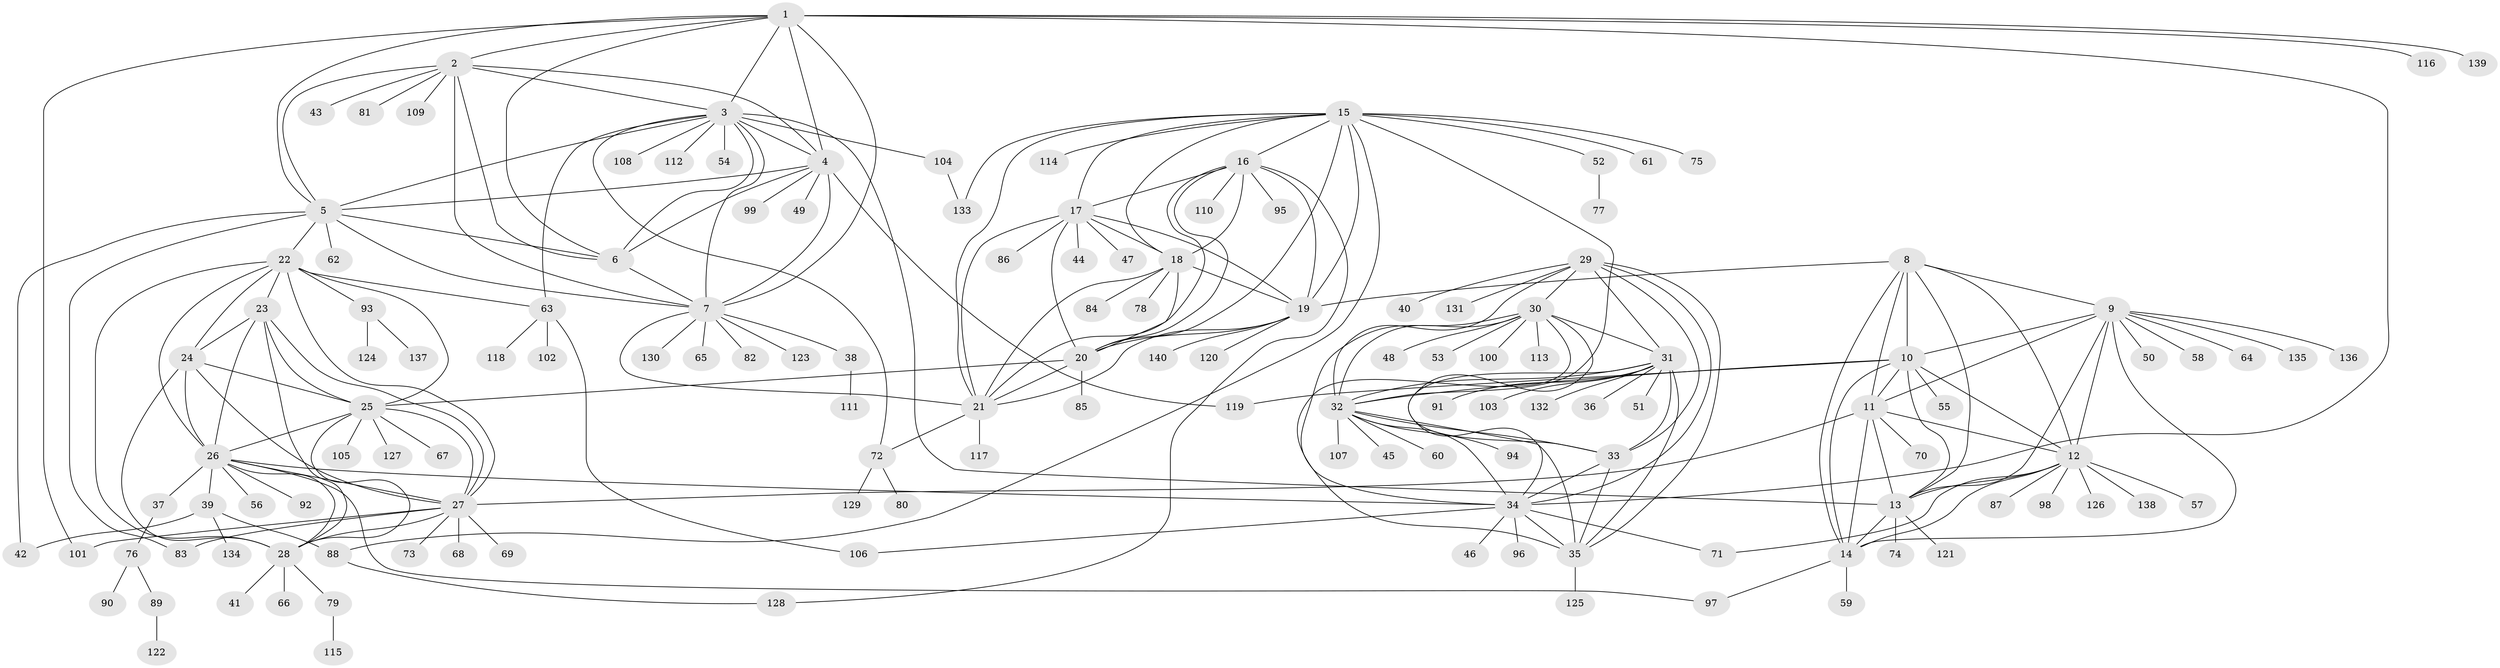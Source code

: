 // Generated by graph-tools (version 1.1) at 2025/50/03/09/25 03:50:34]
// undirected, 140 vertices, 232 edges
graph export_dot {
graph [start="1"]
  node [color=gray90,style=filled];
  1;
  2;
  3;
  4;
  5;
  6;
  7;
  8;
  9;
  10;
  11;
  12;
  13;
  14;
  15;
  16;
  17;
  18;
  19;
  20;
  21;
  22;
  23;
  24;
  25;
  26;
  27;
  28;
  29;
  30;
  31;
  32;
  33;
  34;
  35;
  36;
  37;
  38;
  39;
  40;
  41;
  42;
  43;
  44;
  45;
  46;
  47;
  48;
  49;
  50;
  51;
  52;
  53;
  54;
  55;
  56;
  57;
  58;
  59;
  60;
  61;
  62;
  63;
  64;
  65;
  66;
  67;
  68;
  69;
  70;
  71;
  72;
  73;
  74;
  75;
  76;
  77;
  78;
  79;
  80;
  81;
  82;
  83;
  84;
  85;
  86;
  87;
  88;
  89;
  90;
  91;
  92;
  93;
  94;
  95;
  96;
  97;
  98;
  99;
  100;
  101;
  102;
  103;
  104;
  105;
  106;
  107;
  108;
  109;
  110;
  111;
  112;
  113;
  114;
  115;
  116;
  117;
  118;
  119;
  120;
  121;
  122;
  123;
  124;
  125;
  126;
  127;
  128;
  129;
  130;
  131;
  132;
  133;
  134;
  135;
  136;
  137;
  138;
  139;
  140;
  1 -- 2;
  1 -- 3;
  1 -- 4;
  1 -- 5;
  1 -- 6;
  1 -- 7;
  1 -- 34;
  1 -- 101;
  1 -- 116;
  1 -- 139;
  2 -- 3;
  2 -- 4;
  2 -- 5;
  2 -- 6;
  2 -- 7;
  2 -- 43;
  2 -- 81;
  2 -- 109;
  3 -- 4;
  3 -- 5;
  3 -- 6;
  3 -- 7;
  3 -- 13;
  3 -- 54;
  3 -- 63;
  3 -- 72;
  3 -- 104;
  3 -- 108;
  3 -- 112;
  4 -- 5;
  4 -- 6;
  4 -- 7;
  4 -- 49;
  4 -- 99;
  4 -- 119;
  5 -- 6;
  5 -- 7;
  5 -- 22;
  5 -- 42;
  5 -- 62;
  5 -- 83;
  6 -- 7;
  7 -- 21;
  7 -- 38;
  7 -- 65;
  7 -- 82;
  7 -- 123;
  7 -- 130;
  8 -- 9;
  8 -- 10;
  8 -- 11;
  8 -- 12;
  8 -- 13;
  8 -- 14;
  8 -- 19;
  9 -- 10;
  9 -- 11;
  9 -- 12;
  9 -- 13;
  9 -- 14;
  9 -- 50;
  9 -- 58;
  9 -- 64;
  9 -- 135;
  9 -- 136;
  10 -- 11;
  10 -- 12;
  10 -- 13;
  10 -- 14;
  10 -- 32;
  10 -- 55;
  10 -- 119;
  11 -- 12;
  11 -- 13;
  11 -- 14;
  11 -- 27;
  11 -- 70;
  12 -- 13;
  12 -- 14;
  12 -- 57;
  12 -- 71;
  12 -- 87;
  12 -- 98;
  12 -- 126;
  12 -- 138;
  13 -- 14;
  13 -- 74;
  13 -- 121;
  14 -- 59;
  14 -- 97;
  15 -- 16;
  15 -- 17;
  15 -- 18;
  15 -- 19;
  15 -- 20;
  15 -- 21;
  15 -- 32;
  15 -- 52;
  15 -- 61;
  15 -- 75;
  15 -- 88;
  15 -- 114;
  15 -- 133;
  16 -- 17;
  16 -- 18;
  16 -- 19;
  16 -- 20;
  16 -- 21;
  16 -- 95;
  16 -- 110;
  16 -- 128;
  17 -- 18;
  17 -- 19;
  17 -- 20;
  17 -- 21;
  17 -- 44;
  17 -- 47;
  17 -- 86;
  18 -- 19;
  18 -- 20;
  18 -- 21;
  18 -- 78;
  18 -- 84;
  19 -- 20;
  19 -- 21;
  19 -- 120;
  19 -- 140;
  20 -- 21;
  20 -- 25;
  20 -- 85;
  21 -- 72;
  21 -- 117;
  22 -- 23;
  22 -- 24;
  22 -- 25;
  22 -- 26;
  22 -- 27;
  22 -- 28;
  22 -- 63;
  22 -- 93;
  23 -- 24;
  23 -- 25;
  23 -- 26;
  23 -- 27;
  23 -- 28;
  24 -- 25;
  24 -- 26;
  24 -- 27;
  24 -- 28;
  25 -- 26;
  25 -- 27;
  25 -- 28;
  25 -- 67;
  25 -- 105;
  25 -- 127;
  26 -- 27;
  26 -- 28;
  26 -- 34;
  26 -- 37;
  26 -- 39;
  26 -- 56;
  26 -- 92;
  26 -- 97;
  27 -- 28;
  27 -- 68;
  27 -- 69;
  27 -- 73;
  27 -- 83;
  27 -- 101;
  28 -- 41;
  28 -- 66;
  28 -- 79;
  29 -- 30;
  29 -- 31;
  29 -- 32;
  29 -- 33;
  29 -- 34;
  29 -- 35;
  29 -- 40;
  29 -- 131;
  30 -- 31;
  30 -- 32;
  30 -- 33;
  30 -- 34;
  30 -- 35;
  30 -- 48;
  30 -- 53;
  30 -- 100;
  30 -- 113;
  31 -- 32;
  31 -- 33;
  31 -- 34;
  31 -- 35;
  31 -- 36;
  31 -- 51;
  31 -- 91;
  31 -- 103;
  31 -- 132;
  32 -- 33;
  32 -- 34;
  32 -- 35;
  32 -- 45;
  32 -- 60;
  32 -- 94;
  32 -- 107;
  33 -- 34;
  33 -- 35;
  34 -- 35;
  34 -- 46;
  34 -- 71;
  34 -- 96;
  34 -- 106;
  35 -- 125;
  37 -- 76;
  38 -- 111;
  39 -- 42;
  39 -- 88;
  39 -- 134;
  52 -- 77;
  63 -- 102;
  63 -- 106;
  63 -- 118;
  72 -- 80;
  72 -- 129;
  76 -- 89;
  76 -- 90;
  79 -- 115;
  88 -- 128;
  89 -- 122;
  93 -- 124;
  93 -- 137;
  104 -- 133;
}
